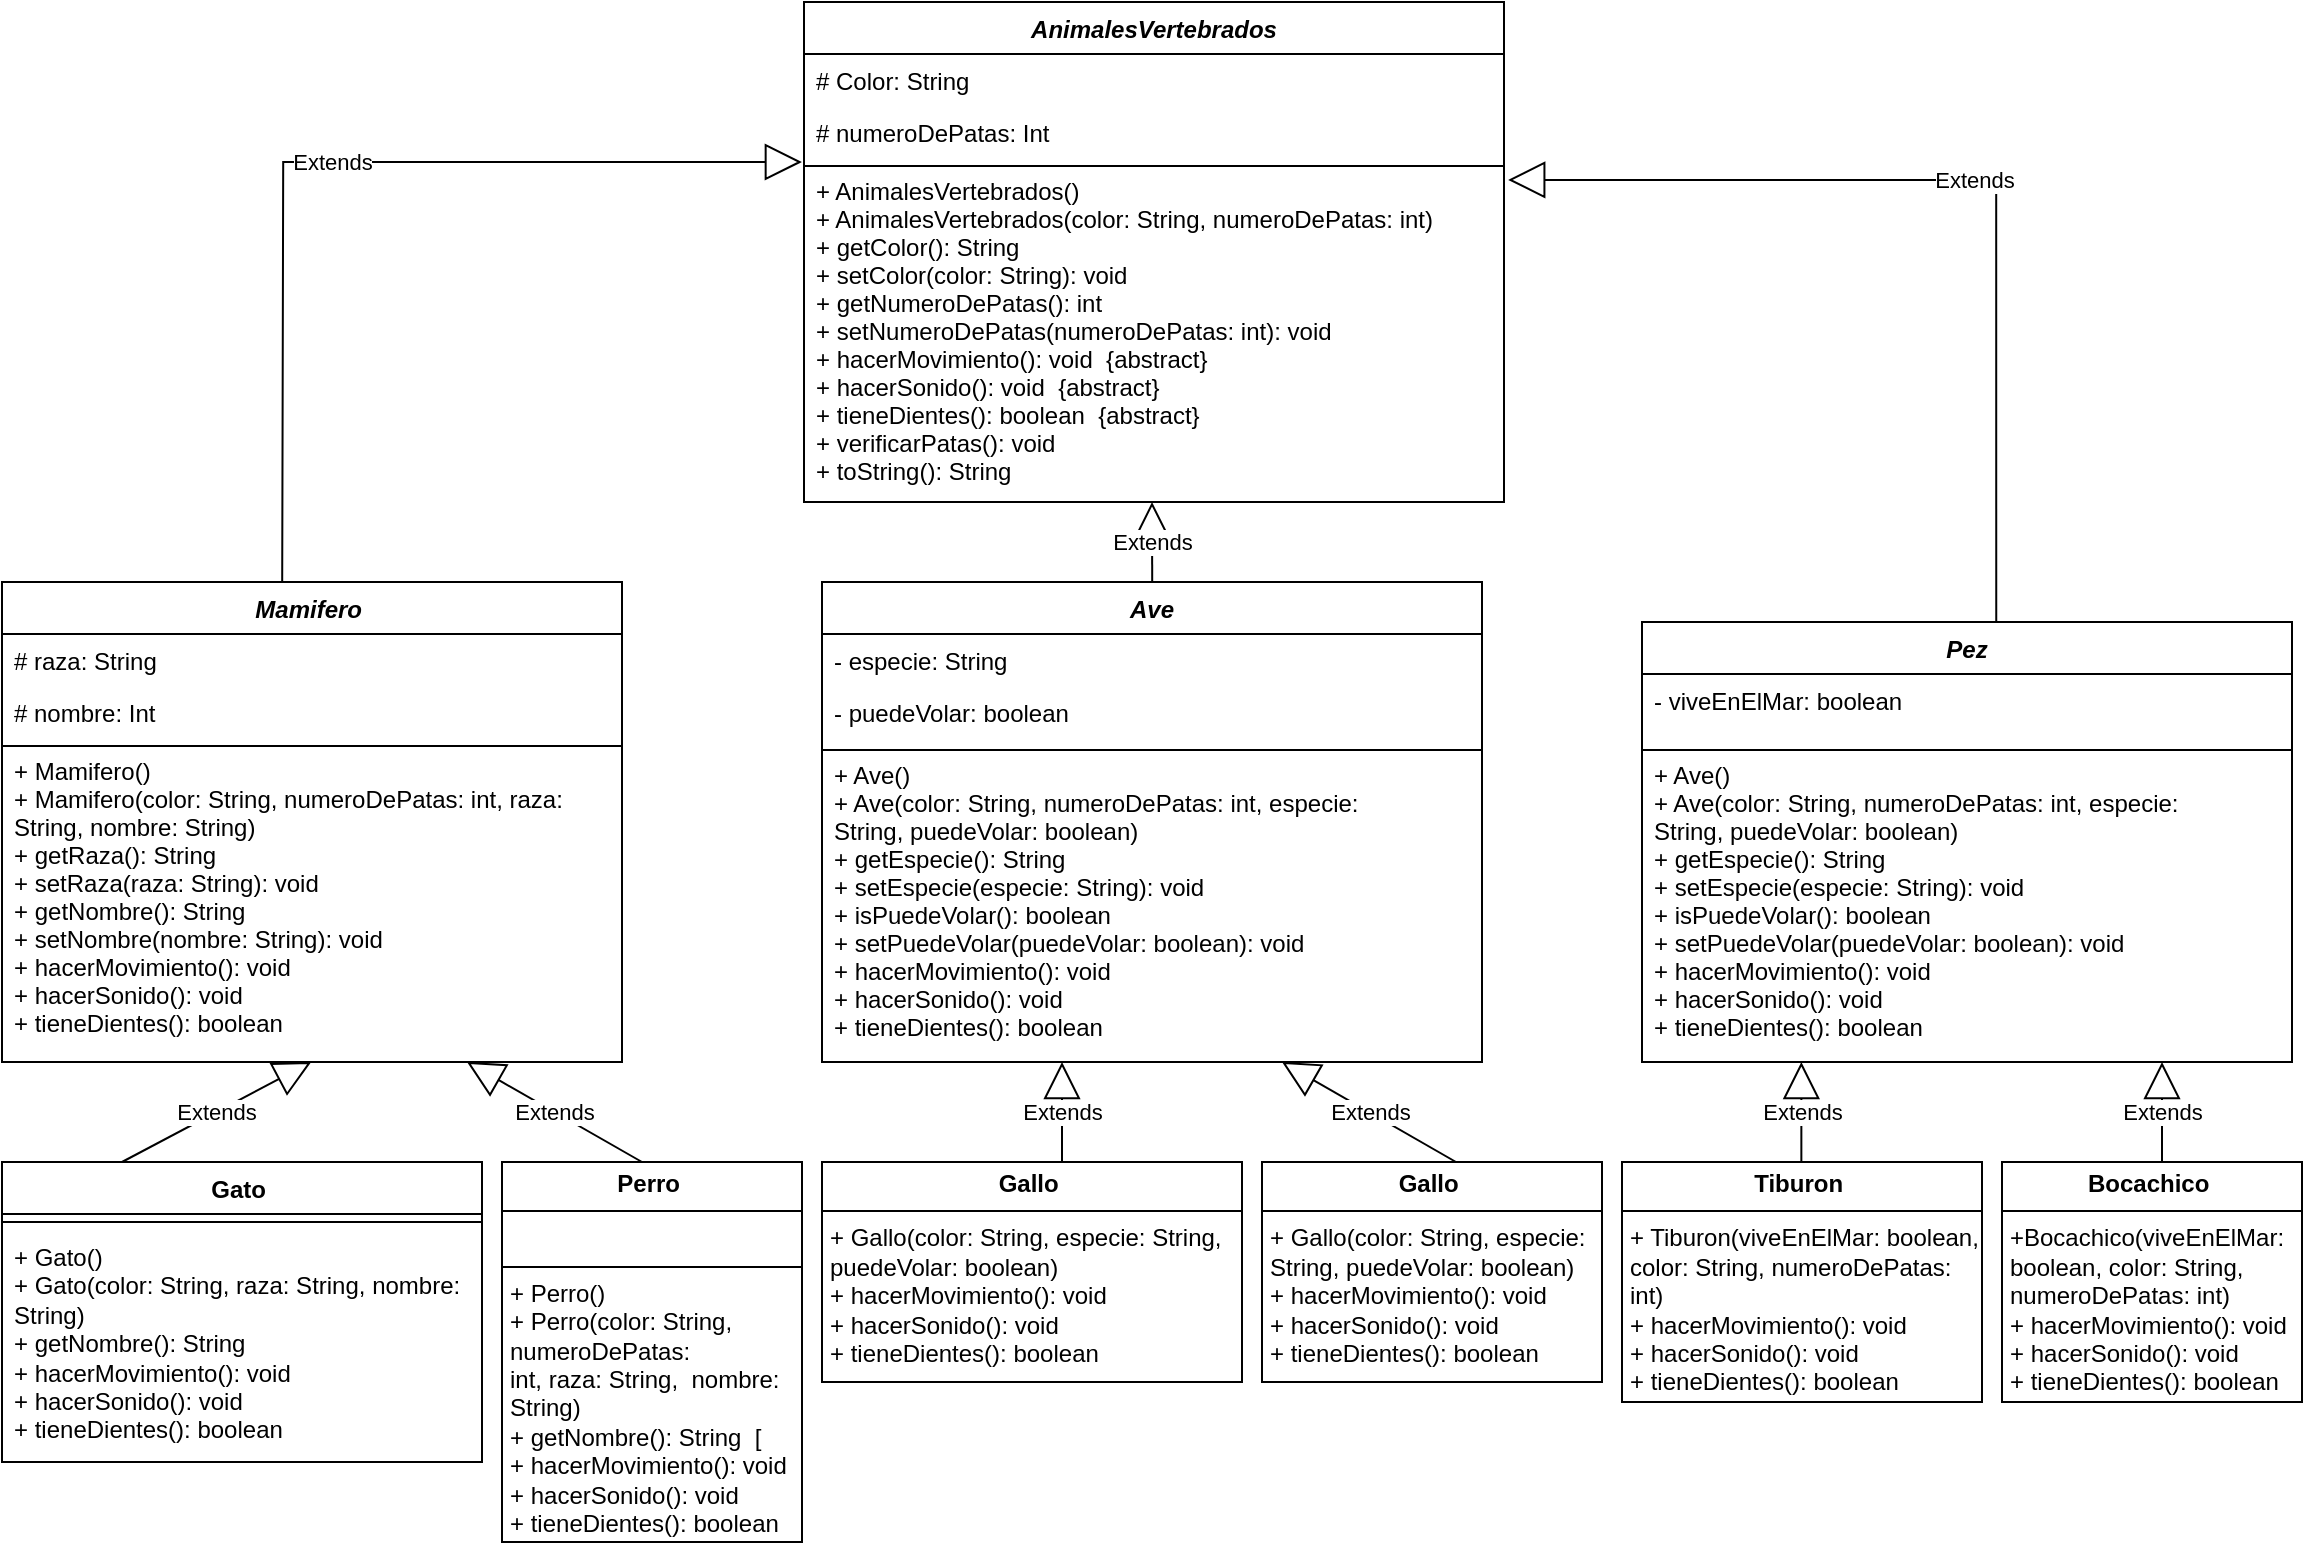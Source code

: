 <mxfile version="26.0.16">
  <diagram id="C5RBs43oDa-KdzZeNtuy" name="Page-1">
    <mxGraphModel dx="2000" dy="1115" grid="1" gridSize="10" guides="1" tooltips="1" connect="1" arrows="1" fold="1" page="1" pageScale="1" pageWidth="1169" pageHeight="827" math="0" shadow="0">
      <root>
        <mxCell id="WIyWlLk6GJQsqaUBKTNV-0" />
        <mxCell id="WIyWlLk6GJQsqaUBKTNV-1" parent="WIyWlLk6GJQsqaUBKTNV-0" />
        <mxCell id="zkfFHV4jXpPFQw0GAbJ--0" value="AnimalesVertebrados" style="swimlane;fontStyle=3;align=center;verticalAlign=top;childLayout=stackLayout;horizontal=1;startSize=26;horizontalStack=0;resizeParent=1;resizeLast=0;collapsible=1;marginBottom=0;rounded=0;shadow=0;strokeWidth=1;" parent="WIyWlLk6GJQsqaUBKTNV-1" vertex="1">
          <mxGeometry x="411" y="10" width="350" height="250" as="geometry">
            <mxRectangle x="230" y="140" width="160" height="26" as="alternateBounds" />
          </mxGeometry>
        </mxCell>
        <mxCell id="zkfFHV4jXpPFQw0GAbJ--1" value="# Color: String" style="text;align=left;verticalAlign=top;spacingLeft=4;spacingRight=4;overflow=hidden;rotatable=0;points=[[0,0.5],[1,0.5]];portConstraint=eastwest;fontStyle=0" parent="zkfFHV4jXpPFQw0GAbJ--0" vertex="1">
          <mxGeometry y="26" width="350" height="26" as="geometry" />
        </mxCell>
        <mxCell id="zkfFHV4jXpPFQw0GAbJ--2" value="# numeroDePatas: Int" style="text;align=left;verticalAlign=top;spacingLeft=4;spacingRight=4;overflow=hidden;rotatable=0;points=[[0,0.5],[1,0.5]];portConstraint=eastwest;rounded=0;shadow=0;html=0;fontColor=default;labelBackgroundColor=none;textShadow=0;fontStyle=0" parent="zkfFHV4jXpPFQw0GAbJ--0" vertex="1">
          <mxGeometry y="52" width="350" height="26" as="geometry" />
        </mxCell>
        <mxCell id="zkfFHV4jXpPFQw0GAbJ--4" value="" style="line;html=1;strokeWidth=1;align=left;verticalAlign=middle;spacingTop=-1;spacingLeft=3;spacingRight=3;rotatable=0;labelPosition=right;points=[];portConstraint=eastwest;fontStyle=0" parent="zkfFHV4jXpPFQw0GAbJ--0" vertex="1">
          <mxGeometry y="78" width="350" height="8" as="geometry" />
        </mxCell>
        <mxCell id="zkfFHV4jXpPFQw0GAbJ--5" value="+ AnimalesVertebrados()&#xa;+ AnimalesVertebrados(color: String, numeroDePatas: int)&#xa;+ getColor(): String&#xa;+ setColor(color: String): void&#xa;+ getNumeroDePatas(): int&#xa;+ setNumeroDePatas(numeroDePatas: int): void&#xa;+ hacerMovimiento(): void  {abstract}&#xa;+ hacerSonido(): void  {abstract}&#xa;+ tieneDientes(): boolean  {abstract}&#xa;+ verificarPatas(): void&#xa;+ toString(): String" style="text;align=left;verticalAlign=top;spacingLeft=4;spacingRight=2;overflow=hidden;rotatable=0;points=[[0,0.5],[1,0.5]];portConstraint=eastwest;fontStyle=0;spacingTop=-5;spacing=2;" parent="zkfFHV4jXpPFQw0GAbJ--0" vertex="1">
          <mxGeometry y="86" width="350" height="164" as="geometry" />
        </mxCell>
        <mxCell id="P0dRtvYUNVMqV0yGBmon-1" value="Mamifero " style="swimlane;fontStyle=3;align=center;verticalAlign=top;childLayout=stackLayout;horizontal=1;startSize=26;horizontalStack=0;resizeParent=1;resizeLast=0;collapsible=1;marginBottom=0;rounded=0;shadow=0;strokeWidth=1;" vertex="1" parent="WIyWlLk6GJQsqaUBKTNV-1">
          <mxGeometry x="10" y="300" width="310" height="240" as="geometry">
            <mxRectangle x="230" y="140" width="160" height="26" as="alternateBounds" />
          </mxGeometry>
        </mxCell>
        <mxCell id="P0dRtvYUNVMqV0yGBmon-2" value="# raza: String" style="text;align=left;verticalAlign=top;spacingLeft=4;spacingRight=4;overflow=hidden;rotatable=0;points=[[0,0.5],[1,0.5]];portConstraint=eastwest;fontStyle=0" vertex="1" parent="P0dRtvYUNVMqV0yGBmon-1">
          <mxGeometry y="26" width="310" height="26" as="geometry" />
        </mxCell>
        <mxCell id="P0dRtvYUNVMqV0yGBmon-3" value="# nombre: Int" style="text;align=left;verticalAlign=top;spacingLeft=4;spacingRight=4;overflow=hidden;rotatable=0;points=[[0,0.5],[1,0.5]];portConstraint=eastwest;rounded=0;shadow=0;html=0;fontColor=default;labelBackgroundColor=none;textShadow=0;fontStyle=0" vertex="1" parent="P0dRtvYUNVMqV0yGBmon-1">
          <mxGeometry y="52" width="310" height="26" as="geometry" />
        </mxCell>
        <mxCell id="P0dRtvYUNVMqV0yGBmon-4" value="" style="line;html=1;strokeWidth=1;align=left;verticalAlign=middle;spacingTop=-1;spacingLeft=3;spacingRight=3;rotatable=0;labelPosition=right;points=[];portConstraint=eastwest;fontStyle=0" vertex="1" parent="P0dRtvYUNVMqV0yGBmon-1">
          <mxGeometry y="78" width="310" height="8" as="geometry" />
        </mxCell>
        <mxCell id="P0dRtvYUNVMqV0yGBmon-5" value="+ Mamifero()&#xa;+ Mamifero(color: String, numeroDePatas: int, raza: &#xa;String, nombre: String)&#xa;+ getRaza(): String&#xa;+ setRaza(raza: String): void&#xa;+ getNombre(): String&#xa;+ setNombre(nombre: String): void&#xa;+ hacerMovimiento(): void  &#xa;+ hacerSonido(): void &#xa;+ tieneDientes(): boolean  " style="text;align=left;verticalAlign=top;spacingLeft=4;spacingRight=2;overflow=hidden;rotatable=0;points=[[0,0.5],[1,0.5]];portConstraint=eastwest;fontStyle=0;spacingTop=-5;spacing=2;" vertex="1" parent="P0dRtvYUNVMqV0yGBmon-1">
          <mxGeometry y="86" width="310" height="144" as="geometry" />
        </mxCell>
        <mxCell id="P0dRtvYUNVMqV0yGBmon-6" value="Ave" style="swimlane;fontStyle=3;align=center;verticalAlign=top;childLayout=stackLayout;horizontal=1;startSize=26;horizontalStack=0;resizeParent=1;resizeLast=0;collapsible=1;marginBottom=0;rounded=0;shadow=0;strokeWidth=1;" vertex="1" parent="WIyWlLk6GJQsqaUBKTNV-1">
          <mxGeometry x="420" y="300" width="330" height="240" as="geometry">
            <mxRectangle x="230" y="140" width="160" height="26" as="alternateBounds" />
          </mxGeometry>
        </mxCell>
        <mxCell id="P0dRtvYUNVMqV0yGBmon-7" value="- especie: String&#xa;" style="text;align=left;verticalAlign=top;spacingLeft=4;spacingRight=4;overflow=hidden;rotatable=0;points=[[0,0.5],[1,0.5]];portConstraint=eastwest;fontStyle=0" vertex="1" parent="P0dRtvYUNVMqV0yGBmon-6">
          <mxGeometry y="26" width="330" height="26" as="geometry" />
        </mxCell>
        <mxCell id="P0dRtvYUNVMqV0yGBmon-8" value="- puedeVolar: boolean&#xa;" style="text;align=left;verticalAlign=top;spacingLeft=4;spacingRight=4;overflow=hidden;rotatable=0;points=[[0,0.5],[1,0.5]];portConstraint=eastwest;rounded=0;shadow=0;html=0;fontColor=default;labelBackgroundColor=none;textShadow=0;fontStyle=0" vertex="1" parent="P0dRtvYUNVMqV0yGBmon-6">
          <mxGeometry y="52" width="330" height="28" as="geometry" />
        </mxCell>
        <mxCell id="P0dRtvYUNVMqV0yGBmon-9" value="" style="line;html=1;strokeWidth=1;align=left;verticalAlign=middle;spacingTop=-1;spacingLeft=3;spacingRight=3;rotatable=0;labelPosition=right;points=[];portConstraint=eastwest;fontStyle=0" vertex="1" parent="P0dRtvYUNVMqV0yGBmon-6">
          <mxGeometry y="80" width="330" height="8" as="geometry" />
        </mxCell>
        <mxCell id="P0dRtvYUNVMqV0yGBmon-10" value="+ Ave()&#xa;+ Ave(color: String, numeroDePatas: int, especie: &#xa;String, puedeVolar: boolean)&#xa;+ getEspecie(): String&#xa;+ setEspecie(especie: String): void&#xa;+ isPuedeVolar(): boolean&#xa;+ setPuedeVolar(puedeVolar: boolean): void&#xa;+ hacerMovimiento(): void &#xa;+ hacerSonido(): void &#xa;+ tieneDientes(): boolean  " style="text;align=left;verticalAlign=top;spacingLeft=4;spacingRight=2;overflow=hidden;rotatable=0;points=[[0,0.5],[1,0.5]];portConstraint=eastwest;fontStyle=0;spacingTop=-5;spacing=2;" vertex="1" parent="P0dRtvYUNVMqV0yGBmon-6">
          <mxGeometry y="88" width="330" height="152" as="geometry" />
        </mxCell>
        <mxCell id="P0dRtvYUNVMqV0yGBmon-13" value="Pez" style="swimlane;fontStyle=3;align=center;verticalAlign=top;childLayout=stackLayout;horizontal=1;startSize=26;horizontalStack=0;resizeParent=1;resizeLast=0;collapsible=1;marginBottom=0;rounded=0;shadow=0;strokeWidth=1;" vertex="1" parent="WIyWlLk6GJQsqaUBKTNV-1">
          <mxGeometry x="830" y="320" width="325" height="220" as="geometry">
            <mxRectangle x="800" y="300" width="160" height="26" as="alternateBounds" />
          </mxGeometry>
        </mxCell>
        <mxCell id="P0dRtvYUNVMqV0yGBmon-14" value="- viveEnElMar: boolean" style="text;align=left;verticalAlign=top;spacingLeft=4;spacingRight=4;overflow=hidden;rotatable=0;points=[[0,0.5],[1,0.5]];portConstraint=eastwest;fontStyle=0" vertex="1" parent="P0dRtvYUNVMqV0yGBmon-13">
          <mxGeometry y="26" width="325" height="34" as="geometry" />
        </mxCell>
        <mxCell id="P0dRtvYUNVMqV0yGBmon-16" value="" style="line;html=1;strokeWidth=1;align=left;verticalAlign=middle;spacingTop=-1;spacingLeft=3;spacingRight=3;rotatable=0;labelPosition=right;points=[];portConstraint=eastwest;fontStyle=0" vertex="1" parent="P0dRtvYUNVMqV0yGBmon-13">
          <mxGeometry y="60" width="325" height="8" as="geometry" />
        </mxCell>
        <mxCell id="P0dRtvYUNVMqV0yGBmon-17" value="+ Ave()&#xa;+ Ave(color: String, numeroDePatas: int, especie: &#xa;String, puedeVolar: boolean)&#xa;+ getEspecie(): String&#xa;+ setEspecie(especie: String): void&#xa;+ isPuedeVolar(): boolean&#xa;+ setPuedeVolar(puedeVolar: boolean): void&#xa;+ hacerMovimiento(): void &#xa;+ hacerSonido(): void  &#xa;+ tieneDientes(): boolean " style="text;align=left;verticalAlign=top;spacingLeft=4;spacingRight=2;overflow=hidden;rotatable=0;points=[[0,0.5],[1,0.5]];portConstraint=eastwest;fontStyle=0;spacingTop=-5;spacing=2;" vertex="1" parent="P0dRtvYUNVMqV0yGBmon-13">
          <mxGeometry y="68" width="325" height="152" as="geometry" />
        </mxCell>
        <mxCell id="P0dRtvYUNVMqV0yGBmon-22" value="Extends" style="endArrow=block;endSize=16;endFill=0;html=1;rounded=0;" edge="1" parent="WIyWlLk6GJQsqaUBKTNV-1">
          <mxGeometry width="160" relative="1" as="geometry">
            <mxPoint x="585.1" y="300" as="sourcePoint" />
            <mxPoint x="585" y="260" as="targetPoint" />
            <mxPoint as="offset" />
          </mxGeometry>
        </mxCell>
        <mxCell id="P0dRtvYUNVMqV0yGBmon-29" value="Extends" style="endArrow=block;endSize=16;endFill=0;html=1;rounded=0;edgeStyle=orthogonalEdgeStyle;entryX=-0.003;entryY=0.25;entryDx=0;entryDy=0;entryPerimeter=0;" edge="1" parent="WIyWlLk6GJQsqaUBKTNV-1" target="zkfFHV4jXpPFQw0GAbJ--4">
          <mxGeometry width="160" relative="1" as="geometry">
            <mxPoint x="150.1" y="300" as="sourcePoint" />
            <mxPoint x="150" y="100" as="targetPoint" />
          </mxGeometry>
        </mxCell>
        <mxCell id="P0dRtvYUNVMqV0yGBmon-30" value="Extends" style="endArrow=block;endSize=16;endFill=0;html=1;rounded=0;edgeStyle=orthogonalEdgeStyle;entryX=1.006;entryY=0.018;entryDx=0;entryDy=0;entryPerimeter=0;exitX=0.545;exitY=0;exitDx=0;exitDy=0;exitPerimeter=0;" edge="1" parent="WIyWlLk6GJQsqaUBKTNV-1" source="P0dRtvYUNVMqV0yGBmon-13" target="zkfFHV4jXpPFQw0GAbJ--5">
          <mxGeometry width="160" relative="1" as="geometry">
            <mxPoint x="840" y="250" as="sourcePoint" />
            <mxPoint x="1099.9" y="40" as="targetPoint" />
          </mxGeometry>
        </mxCell>
        <mxCell id="P0dRtvYUNVMqV0yGBmon-31" value="Gato&amp;nbsp;" style="swimlane;fontStyle=1;align=center;verticalAlign=top;childLayout=stackLayout;horizontal=1;startSize=26;horizontalStack=0;resizeParent=1;resizeParentMax=0;resizeLast=0;collapsible=1;marginBottom=0;whiteSpace=wrap;html=1;" vertex="1" parent="WIyWlLk6GJQsqaUBKTNV-1">
          <mxGeometry x="10" y="590" width="240" height="150" as="geometry" />
        </mxCell>
        <mxCell id="P0dRtvYUNVMqV0yGBmon-33" value="" style="line;strokeWidth=1;fillColor=none;align=left;verticalAlign=middle;spacingTop=-1;spacingLeft=3;spacingRight=3;rotatable=0;labelPosition=right;points=[];portConstraint=eastwest;strokeColor=inherit;" vertex="1" parent="P0dRtvYUNVMqV0yGBmon-31">
          <mxGeometry y="26" width="240" height="8" as="geometry" />
        </mxCell>
        <mxCell id="P0dRtvYUNVMqV0yGBmon-34" value="&lt;div&gt;+ Gato()&lt;/div&gt;&lt;div&gt;+ Gato(color: String, raza: String, nombre:&amp;nbsp;&lt;/div&gt;&lt;div&gt;String)&lt;/div&gt;&lt;div&gt;+ getNombre(): String&amp;nbsp;&amp;nbsp;&lt;/div&gt;&lt;div&gt;+&amp;nbsp;&lt;span style=&quot;background-color: transparent; color: light-dark(rgb(0, 0, 0), rgb(255, 255, 255));&quot;&gt;hacerMovimiento(): void&amp;nbsp;&lt;/span&gt;&lt;/div&gt;&lt;div&gt;+&amp;nbsp;&lt;span style=&quot;background-color: transparent; color: light-dark(rgb(0, 0, 0), rgb(255, 255, 255));&quot;&gt;hacerSonido(): void&amp;nbsp;&lt;/span&gt;&lt;/div&gt;&lt;div&gt;+&amp;nbsp;&lt;span style=&quot;background-color: transparent; color: light-dark(rgb(0, 0, 0), rgb(255, 255, 255));&quot;&gt;tieneDientes(): boolean&lt;/span&gt;&lt;/div&gt;" style="text;strokeColor=none;fillColor=none;align=left;verticalAlign=top;spacingLeft=4;spacingRight=4;overflow=hidden;rotatable=0;points=[[0,0.5],[1,0.5]];portConstraint=eastwest;whiteSpace=wrap;html=1;" vertex="1" parent="P0dRtvYUNVMqV0yGBmon-31">
          <mxGeometry y="34" width="240" height="116" as="geometry" />
        </mxCell>
        <mxCell id="P0dRtvYUNVMqV0yGBmon-39" value="&lt;p style=&quot;margin:0px;margin-top:4px;text-align:center;&quot;&gt;&lt;b&gt;Perro&amp;nbsp;&lt;/b&gt;&lt;/p&gt;&lt;hr size=&quot;1&quot; style=&quot;border-style:solid;&quot;&gt;&lt;p style=&quot;margin:0px;margin-left:4px;&quot;&gt;&lt;br&gt;&lt;/p&gt;&lt;hr size=&quot;1&quot; style=&quot;border-style:solid;&quot;&gt;&lt;p style=&quot;margin:0px;margin-left:4px;&quot;&gt;+ Perro()&lt;/p&gt;&lt;p style=&quot;margin:0px;margin-left:4px;&quot;&gt;+ Perro(color: String, numeroDePatas:&amp;nbsp;&lt;/p&gt;&lt;p style=&quot;margin:0px;margin-left:4px;&quot;&gt;int, raza:&amp;nbsp;&lt;span style=&quot;background-color: transparent; color: light-dark(rgb(0, 0, 0), rgb(255, 255, 255));&quot;&gt;String,&amp;nbsp;&amp;nbsp;&lt;/span&gt;&lt;span style=&quot;background-color: transparent; color: light-dark(rgb(0, 0, 0), rgb(255, 255, 255));&quot;&gt;nombre: String)&lt;/span&gt;&lt;/p&gt;&lt;p style=&quot;margin:0px;margin-left:4px;&quot;&gt;+ getNombre(): String&amp;nbsp; [&lt;/p&gt;&lt;p style=&quot;margin:0px;margin-left:4px;&quot;&gt;+ hacerMovimiento(): void&amp;nbsp;&lt;/p&gt;&lt;p style=&quot;margin:0px;margin-left:4px;&quot;&gt;&lt;span style=&quot;background-color: transparent; color: light-dark(rgb(0, 0, 0), rgb(255, 255, 255));&quot;&gt;+ hacerSonido(): void&amp;nbsp;&lt;/span&gt;&lt;/p&gt;&lt;p style=&quot;margin:0px;margin-left:4px;&quot;&gt;+ tieneDientes(): boolean&amp;nbsp;&lt;/p&gt;" style="verticalAlign=top;align=left;overflow=fill;html=1;whiteSpace=wrap;" vertex="1" parent="WIyWlLk6GJQsqaUBKTNV-1">
          <mxGeometry x="260" y="590" width="150" height="190" as="geometry" />
        </mxCell>
        <mxCell id="P0dRtvYUNVMqV0yGBmon-40" value="Extends" style="endArrow=block;endSize=16;endFill=0;html=1;rounded=0;exitX=0.25;exitY=0;exitDx=0;exitDy=0;" edge="1" parent="WIyWlLk6GJQsqaUBKTNV-1" source="P0dRtvYUNVMqV0yGBmon-31">
          <mxGeometry width="160" relative="1" as="geometry">
            <mxPoint x="164.68" y="580" as="sourcePoint" />
            <mxPoint x="164.58" y="540" as="targetPoint" />
            <mxPoint as="offset" />
          </mxGeometry>
        </mxCell>
        <mxCell id="P0dRtvYUNVMqV0yGBmon-42" value="Extends" style="endArrow=block;endSize=16;endFill=0;html=1;rounded=0;exitX=0.25;exitY=0;exitDx=0;exitDy=0;entryX=0.75;entryY=1;entryDx=0;entryDy=0;" edge="1" parent="WIyWlLk6GJQsqaUBKTNV-1" target="P0dRtvYUNVMqV0yGBmon-1">
          <mxGeometry width="160" relative="1" as="geometry">
            <mxPoint x="330" y="590" as="sourcePoint" />
            <mxPoint x="424.58" y="540" as="targetPoint" />
            <mxPoint as="offset" />
          </mxGeometry>
        </mxCell>
        <mxCell id="P0dRtvYUNVMqV0yGBmon-44" value="&lt;p style=&quot;margin:0px;margin-top:4px;text-align:center;&quot;&gt;&lt;/p&gt;&lt;p style=&quot;margin:0px;margin-left:4px;&quot;&gt;&lt;/p&gt;&lt;div style=&quot;text-align: center;&quot;&gt;&lt;span style=&quot;background-color: transparent;&quot;&gt;&lt;b&gt;Gallo&amp;nbsp;&lt;/b&gt;&lt;/span&gt;&lt;/div&gt;&lt;hr size=&quot;1&quot; style=&quot;border-style:solid;&quot;&gt;&lt;p style=&quot;margin:0px;margin-left:4px;&quot;&gt;+ Gallo(color: String, especie: String, puedeVolar: boolean)&lt;/p&gt;&lt;p style=&quot;margin:0px;margin-left:4px;&quot;&gt;+ hacerMovimiento(): void&amp;nbsp;&lt;/p&gt;&lt;p style=&quot;margin:0px;margin-left:4px;&quot;&gt;+ hacerSonido(): void&amp;nbsp;&lt;/p&gt;&lt;p style=&quot;margin:0px;margin-left:4px;&quot;&gt;+ tieneDientes(): boolean&amp;nbsp;&amp;nbsp;&lt;/p&gt;" style="verticalAlign=top;align=left;overflow=fill;html=1;whiteSpace=wrap;" vertex="1" parent="WIyWlLk6GJQsqaUBKTNV-1">
          <mxGeometry x="420" y="590" width="210" height="110" as="geometry" />
        </mxCell>
        <mxCell id="P0dRtvYUNVMqV0yGBmon-47" value="&lt;p style=&quot;margin:0px;margin-top:4px;text-align:center;&quot;&gt;&lt;/p&gt;&lt;p style=&quot;margin:0px;margin-left:4px;&quot;&gt;&lt;/p&gt;&lt;div style=&quot;text-align: center;&quot;&gt;&lt;span style=&quot;background-color: transparent;&quot;&gt;&lt;b&gt;Gallo&amp;nbsp;&lt;/b&gt;&lt;/span&gt;&lt;/div&gt;&lt;hr size=&quot;1&quot; style=&quot;border-style:solid;&quot;&gt;&lt;p style=&quot;margin:0px;margin-left:4px;&quot;&gt;+ Gallo(color: String, especie: String, puedeVolar: boolean)&lt;/p&gt;&lt;p style=&quot;margin:0px;margin-left:4px;&quot;&gt;+ hacerMovimiento(): void&amp;nbsp;&lt;/p&gt;&lt;p style=&quot;margin:0px;margin-left:4px;&quot;&gt;+ hacerSonido(): void&amp;nbsp;&lt;/p&gt;&lt;p style=&quot;margin:0px;margin-left:4px;&quot;&gt;+ tieneDientes(): boolean&amp;nbsp;&amp;nbsp;&lt;/p&gt;" style="verticalAlign=top;align=left;overflow=fill;html=1;whiteSpace=wrap;" vertex="1" parent="WIyWlLk6GJQsqaUBKTNV-1">
          <mxGeometry x="640" y="590" width="170" height="110" as="geometry" />
        </mxCell>
        <mxCell id="P0dRtvYUNVMqV0yGBmon-49" value="Extends" style="endArrow=block;endSize=16;endFill=0;html=1;rounded=0;exitX=0.25;exitY=0;exitDx=0;exitDy=0;entryX=0.75;entryY=1;entryDx=0;entryDy=0;" edge="1" parent="WIyWlLk6GJQsqaUBKTNV-1">
          <mxGeometry width="160" relative="1" as="geometry">
            <mxPoint x="737" y="590" as="sourcePoint" />
            <mxPoint x="650" y="540" as="targetPoint" />
            <mxPoint as="offset" />
          </mxGeometry>
        </mxCell>
        <mxCell id="P0dRtvYUNVMqV0yGBmon-50" value="Extends" style="endArrow=block;endSize=16;endFill=0;html=1;rounded=0;exitX=0.25;exitY=0;exitDx=0;exitDy=0;" edge="1" parent="WIyWlLk6GJQsqaUBKTNV-1">
          <mxGeometry width="160" relative="1" as="geometry">
            <mxPoint x="540" y="590" as="sourcePoint" />
            <mxPoint x="540" y="540" as="targetPoint" />
            <mxPoint as="offset" />
          </mxGeometry>
        </mxCell>
        <mxCell id="P0dRtvYUNVMqV0yGBmon-51" value="&lt;p style=&quot;margin:0px;margin-top:4px;text-align:center;&quot;&gt;&lt;/p&gt;&lt;p style=&quot;margin:0px;margin-left:4px;&quot;&gt;&lt;/p&gt;&lt;div style=&quot;text-align: center;&quot;&gt;&lt;span style=&quot;background-color: transparent; text-align: left;&quot;&gt;&lt;b&gt;Tiburon&amp;nbsp;&lt;/b&gt;&lt;/span&gt;&lt;/div&gt;&lt;hr size=&quot;1&quot; style=&quot;border-style:solid;&quot;&gt;&lt;p style=&quot;margin:0px;margin-left:4px;&quot;&gt;+ Tiburon(viveEnElMar: boolean, color: String, numeroDePatas: int)&lt;/p&gt;&lt;p style=&quot;margin:0px;margin-left:4px;&quot;&gt;&lt;span style=&quot;background-color: transparent; color: light-dark(rgb(0, 0, 0), rgb(255, 255, 255));&quot;&gt;+ hacerMovimiento(): void&amp;nbsp;&amp;nbsp;&lt;/span&gt;&lt;/p&gt;&lt;p style=&quot;margin:0px;margin-left:4px;&quot;&gt;+ hacerSonido(): void&amp;nbsp;&lt;/p&gt;&lt;p style=&quot;margin:0px;margin-left:4px;&quot;&gt;&lt;span style=&quot;background-color: transparent; color: light-dark(rgb(0, 0, 0), rgb(255, 255, 255));&quot;&gt;+ tieneDientes(): boolean&lt;/span&gt;&lt;span style=&quot;background-color: transparent; color: light-dark(rgb(0, 0, 0), rgb(255, 255, 255));&quot;&gt;&amp;nbsp;&amp;nbsp;&lt;/span&gt;&lt;/p&gt;&lt;p style=&quot;margin:0px;margin-left:4px;&quot;&gt;&lt;span style=&quot;background-color: transparent; color: light-dark(rgb(0, 0, 0), rgb(255, 255, 255));&quot;&gt;&lt;br&gt;&lt;/span&gt;&lt;/p&gt;" style="verticalAlign=top;align=left;overflow=fill;html=1;whiteSpace=wrap;" vertex="1" parent="WIyWlLk6GJQsqaUBKTNV-1">
          <mxGeometry x="820" y="590" width="180" height="120" as="geometry" />
        </mxCell>
        <mxCell id="P0dRtvYUNVMqV0yGBmon-52" value="&lt;p style=&quot;margin:0px;margin-top:4px;text-align:center;&quot;&gt;&lt;/p&gt;&lt;p style=&quot;margin:0px;margin-left:4px;&quot;&gt;&lt;/p&gt;&lt;div style=&quot;text-align: center;&quot;&gt;&lt;span style=&quot;background-color: transparent; text-align: left;&quot;&gt;&lt;b&gt;Bocachico&amp;nbsp;&lt;/b&gt;&lt;/span&gt;&lt;/div&gt;&lt;hr size=&quot;1&quot; style=&quot;border-style:solid;&quot;&gt;&lt;p style=&quot;margin:0px;margin-left:4px;&quot;&gt;+Bocachico(viveEnElMar: boolean, color: String, numeroDePatas: int)&lt;/p&gt;&lt;p style=&quot;margin:0px;margin-left:4px;&quot;&gt;&lt;span style=&quot;background-color: transparent; color: light-dark(rgb(0, 0, 0), rgb(255, 255, 255));&quot;&gt;+ hacerMovimiento(): void&amp;nbsp;&amp;nbsp;&lt;/span&gt;&lt;/p&gt;&lt;p style=&quot;margin:0px;margin-left:4px;&quot;&gt;+ hacerSonido(): void&lt;/p&gt;&lt;p style=&quot;margin:0px;margin-left:4px;&quot;&gt;&lt;span style=&quot;background-color: transparent;&quot;&gt;+ tieneDientes(): boolean&amp;nbsp;&amp;nbsp;&lt;/span&gt;&lt;/p&gt;" style="verticalAlign=top;align=left;overflow=fill;html=1;whiteSpace=wrap;" vertex="1" parent="WIyWlLk6GJQsqaUBKTNV-1">
          <mxGeometry x="1010" y="590" width="150" height="120" as="geometry" />
        </mxCell>
        <mxCell id="P0dRtvYUNVMqV0yGBmon-53" value="Extends" style="endArrow=block;endSize=16;endFill=0;html=1;rounded=0;exitX=0.25;exitY=0;exitDx=0;exitDy=0;" edge="1" parent="WIyWlLk6GJQsqaUBKTNV-1">
          <mxGeometry width="160" relative="1" as="geometry">
            <mxPoint x="909.68" y="590" as="sourcePoint" />
            <mxPoint x="909.68" y="540" as="targetPoint" />
            <mxPoint as="offset" />
          </mxGeometry>
        </mxCell>
        <mxCell id="P0dRtvYUNVMqV0yGBmon-54" value="Extends" style="endArrow=block;endSize=16;endFill=0;html=1;rounded=0;exitX=0.25;exitY=0;exitDx=0;exitDy=0;" edge="1" parent="WIyWlLk6GJQsqaUBKTNV-1">
          <mxGeometry width="160" relative="1" as="geometry">
            <mxPoint x="1090" y="590" as="sourcePoint" />
            <mxPoint x="1090" y="540" as="targetPoint" />
            <mxPoint as="offset" />
          </mxGeometry>
        </mxCell>
      </root>
    </mxGraphModel>
  </diagram>
</mxfile>
